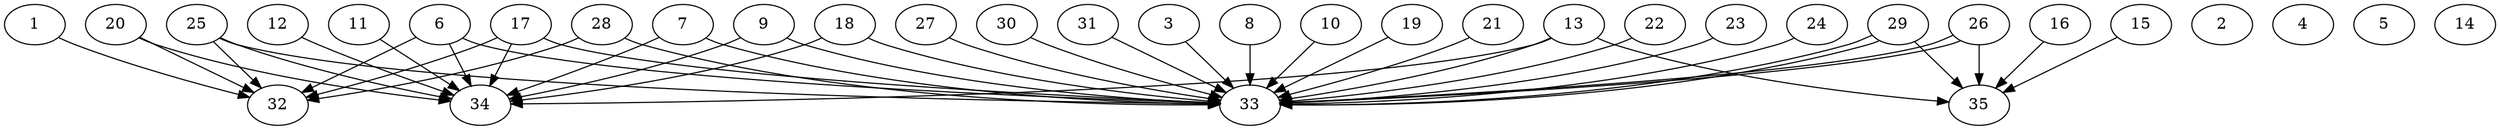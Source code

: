 // DAG (tier=3-complex, mode=data, n=35, ccr=0.526, fat=0.826, density=0.786, regular=0.253, jump=0.213, mindata=4194304, maxdata=33554432)
// DAG automatically generated by daggen at Sun Aug 24 16:33:35 2025
// /home/ermia/Project/Environments/daggen/bin/daggen --dot --ccr 0.526 --fat 0.826 --regular 0.253 --density 0.786 --jump 0.213 --mindata 4194304 --maxdata 33554432 -n 35 
digraph G {
  1 [size="4021907591186904576", alpha="0.12", expect_size="2010953795593452288"]
  1 -> 32 [size ="1395082687152128"]
  2 [size="35075632652360364326912", alpha="0.14", expect_size="17537816326180182163456"]
  3 [size="196954885761204576", alpha="0.12", expect_size="98477442880602288"]
  3 -> 33 [size ="5546198383460352"]
  4 [size="9187965399390140416", alpha="0.20", expect_size="4593982699695070208"]
  5 [size="9040842665131786633216", alpha="0.11", expect_size="4520421332565893316608"]
  6 [size="342541381269973760", alpha="0.20", expect_size="171270690634986880"]
  6 -> 32 [size ="8448785323655168"]
  6 -> 33 [size ="8448785323655168"]
  6 -> 34 [size ="8448785323655168"]
  7 [size="6132742946969503744", alpha="0.08", expect_size="3066371473484751872"]
  7 -> 33 [size ="2296272597811200"]
  7 -> 34 [size ="2296272597811200"]
  8 [size="27700278848328520695808", alpha="0.04", expect_size="13850139424164260347904"]
  8 -> 33 [size ="7323961977208832"]
  9 [size="3998480334848000000000", alpha="0.07", expect_size="1999240167424000000000"]
  9 -> 33 [size ="2015363072000000"]
  9 -> 34 [size ="2015363072000000"]
  10 [size="1408978078227924779008", alpha="0.20", expect_size="704489039113962389504"]
  10 -> 33 [size ="1005447683244032"]
  11 [size="2169229186018761216", alpha="0.05", expect_size="1084614593009380608"]
  11 -> 34 [size ="4095597061603328"]
  12 [size="220401783793877216", alpha="0.06", expect_size="110200891896938608"]
  12 -> 34 [size ="5294596850450432"]
  13 [size="750340076221734322176", alpha="0.03", expect_size="375170038110867161088"]
  13 -> 33 [size ="660585062596608"]
  13 -> 34 [size ="660585062596608"]
  13 -> 35 [size ="660585062596608"]
  14 [size="16606669571239182336000", alpha="0.03", expect_size="8303334785619591168000"]
  15 [size="35028774276586084", alpha="0.02", expect_size="17514387138293042"]
  15 -> 35 [size ="857247630491648"]
  16 [size="152813227919187902464", alpha="0.09", expect_size="76406613959593951232"]
  16 -> 35 [size ="228663731683328"]
  17 [size="1873626841090050560", alpha="0.15", expect_size="936813420545025280"]
  17 -> 32 [size ="2849624909938688"]
  17 -> 33 [size ="2849624909938688"]
  17 -> 34 [size ="2849624909938688"]
  18 [size="2649994922954041344", alpha="0.17", expect_size="1324997461477020672"]
  18 -> 33 [size ="992631400169472"]
  18 -> 34 [size ="992631400169472"]
  19 [size="10677057788663801856", alpha="0.13", expect_size="5338528894331900928"]
  19 -> 33 [size ="7879932885598208"]
  20 [size="230077609608269600", alpha="0.02", expect_size="115038804804134800"]
  20 -> 32 [size ="8137042244403200"]
  20 -> 34 [size ="8137042244403200"]
  21 [size="155416112990182048", alpha="0.05", expect_size="77708056495091024"]
  21 -> 33 [size ="2912742432309248"]
  22 [size="882502043363140096", alpha="0.08", expect_size="441251021681570048"]
  22 -> 33 [size ="672999975944192"]
  23 [size="517365382566953856", alpha="0.20", expect_size="258682691283476928"]
  23 -> 33 [size ="8238728078163968"]
  24 [size="7244949744176383", alpha="0.10", expect_size="3622474872088191"]
  24 -> 33 [size ="141908143767552"]
  25 [size="148653834203863456", alpha="0.02", expect_size="74326917101931728"]
  25 -> 32 [size ="7058225513889792"]
  25 -> 33 [size ="7058225513889792"]
  25 -> 34 [size ="7058225513889792"]
  26 [size="1241741597639466752", alpha="0.01", expect_size="620870798819733376"]
  26 -> 33 [size ="436074237132800"]
  26 -> 33 [size ="436074237132800"]
  26 -> 35 [size ="436074237132800"]
  27 [size="879775361077297920", alpha="0.05", expect_size="439887680538648960"]
  27 -> 33 [size ="1441767673036800"]
  28 [size="5188919602888429568", alpha="0.19", expect_size="2594459801444214784"]
  28 -> 32 [size ="2418037093302272"]
  28 -> 33 [size ="2418037093302272"]
  29 [size="5143625335337655296", alpha="0.13", expect_size="2571812667668827648"]
  29 -> 33 [size ="2537108325531648"]
  29 -> 33 [size ="2537108325531648"]
  29 -> 35 [size ="2537108325531648"]
  30 [size="17395353214393573376", alpha="0.18", expect_size="8697676607196786688"]
  30 -> 33 [size ="8571154386124800"]
  31 [size="8844961685737165553664", alpha="0.11", expect_size="4422480842868582776832"]
  31 -> 33 [size ="3421532143484928"]
  32 [size="1630897987200745472000", alpha="0.03", expect_size="815448993600372736000"]
  33 [size="4264224567484023296", alpha="0.14", expect_size="2132112283742011648"]
  34 [size="23123939018128928", alpha="0.12", expect_size="11561969509064464"]
  35 [size="2043262122228357005312", alpha="0.15", expect_size="1021631061114178502656"]
}